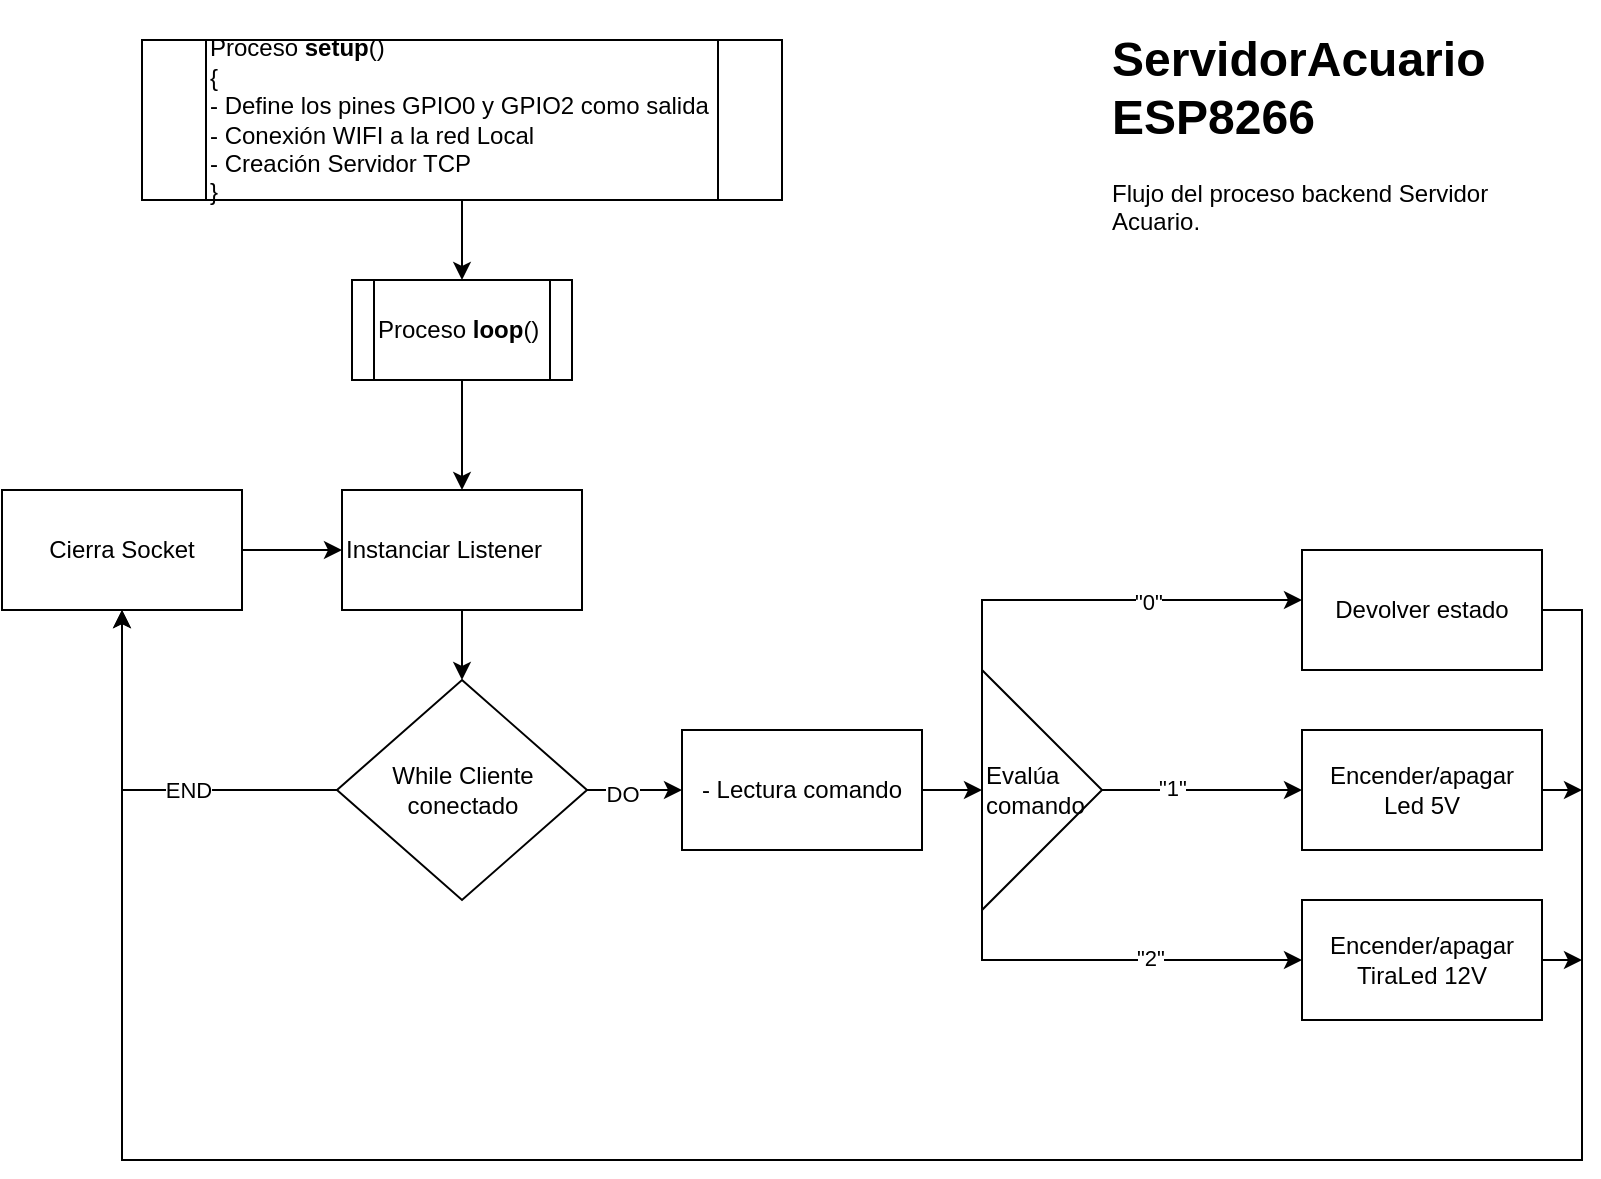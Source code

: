 <mxfile version="14.7.1" type="device"><diagram id="CeqwlgfuItZfXkT7WZC9" name="Page-1"><mxGraphModel dx="1888" dy="1648" grid="1" gridSize="10" guides="1" tooltips="1" connect="1" arrows="1" fold="1" page="1" pageScale="1" pageWidth="850" pageHeight="1100" math="0" shadow="0"><root><mxCell id="0"/><mxCell id="1" parent="0"/><mxCell id="-bE2ONSkaA_L7sRKrDCE-45" value="" style="edgeStyle=orthogonalEdgeStyle;rounded=0;orthogonalLoop=1;jettySize=auto;html=1;" parent="1" source="-bE2ONSkaA_L7sRKrDCE-43" target="-bE2ONSkaA_L7sRKrDCE-44" edge="1"><mxGeometry relative="1" as="geometry"/></mxCell><mxCell id="-bE2ONSkaA_L7sRKrDCE-43" value="&lt;div&gt;&lt;div&gt;Proceso &lt;b&gt;setup&lt;/b&gt;()&lt;/div&gt;&lt;span&gt;&lt;div&gt;&lt;span&gt;{&lt;/span&gt;&lt;/div&gt;&lt;div&gt;&lt;span&gt;- Define los pines GPIO0 y GPIO2 como salida&lt;/span&gt;&lt;/div&gt;&lt;/span&gt;&lt;/div&gt;&lt;div&gt;&lt;div&gt;&lt;span&gt;- Conexión WIFI a la red Local&lt;/span&gt;&lt;/div&gt;&lt;div&gt;- Creación Servidor TCP&lt;/div&gt;&lt;span&gt;&lt;div&gt;&lt;span&gt;}&lt;/span&gt;&lt;/div&gt;&lt;/span&gt;&lt;/div&gt;" style="shape=process;whiteSpace=wrap;html=1;backgroundOutline=1;align=left;" parent="1" vertex="1"><mxGeometry x="40" y="-1070" width="320" height="80" as="geometry"/></mxCell><mxCell id="-bE2ONSkaA_L7sRKrDCE-47" value="" style="edgeStyle=orthogonalEdgeStyle;rounded=0;orthogonalLoop=1;jettySize=auto;html=1;" parent="1" source="-bE2ONSkaA_L7sRKrDCE-44" target="-bE2ONSkaA_L7sRKrDCE-46" edge="1"><mxGeometry relative="1" as="geometry"/></mxCell><mxCell id="-bE2ONSkaA_L7sRKrDCE-44" value="Proceso &lt;b&gt;loop&lt;/b&gt;()" style="shape=process;whiteSpace=wrap;html=1;backgroundOutline=1;align=left;" parent="1" vertex="1"><mxGeometry x="145" y="-950" width="110" height="50" as="geometry"/></mxCell><mxCell id="-bE2ONSkaA_L7sRKrDCE-49" value="" style="edgeStyle=orthogonalEdgeStyle;rounded=0;orthogonalLoop=1;jettySize=auto;html=1;entryX=0.5;entryY=0;entryDx=0;entryDy=0;" parent="1" source="-bE2ONSkaA_L7sRKrDCE-46" target="-bE2ONSkaA_L7sRKrDCE-50" edge="1"><mxGeometry relative="1" as="geometry"><mxPoint x="380" y="-830" as="targetPoint"/></mxGeometry></mxCell><mxCell id="-bE2ONSkaA_L7sRKrDCE-46" value="Instanciar Listener" style="whiteSpace=wrap;html=1;align=left;" parent="1" vertex="1"><mxGeometry x="140" y="-845" width="120" height="60" as="geometry"/></mxCell><mxCell id="-bE2ONSkaA_L7sRKrDCE-52" value="" style="edgeStyle=orthogonalEdgeStyle;rounded=0;orthogonalLoop=1;jettySize=auto;html=1;" parent="1" source="-bE2ONSkaA_L7sRKrDCE-50" target="-bE2ONSkaA_L7sRKrDCE-51" edge="1"><mxGeometry relative="1" as="geometry"/></mxCell><mxCell id="-bE2ONSkaA_L7sRKrDCE-57" value="END" style="edgeLabel;html=1;align=center;verticalAlign=middle;resizable=0;points=[];" parent="-bE2ONSkaA_L7sRKrDCE-52" vertex="1" connectable="0"><mxGeometry x="-0.242" relative="1" as="geometry"><mxPoint as="offset"/></mxGeometry></mxCell><mxCell id="-bE2ONSkaA_L7sRKrDCE-55" value="" style="edgeStyle=orthogonalEdgeStyle;rounded=0;orthogonalLoop=1;jettySize=auto;html=1;" parent="1" source="-bE2ONSkaA_L7sRKrDCE-50" target="-bE2ONSkaA_L7sRKrDCE-54" edge="1"><mxGeometry relative="1" as="geometry"/></mxCell><mxCell id="-bE2ONSkaA_L7sRKrDCE-56" value="DO" style="edgeLabel;html=1;align=center;verticalAlign=middle;resizable=0;points=[];" parent="-bE2ONSkaA_L7sRKrDCE-55" vertex="1" connectable="0"><mxGeometry x="-0.29" y="-2" relative="1" as="geometry"><mxPoint as="offset"/></mxGeometry></mxCell><mxCell id="-bE2ONSkaA_L7sRKrDCE-50" value="While Cliente conectado" style="rhombus;whiteSpace=wrap;html=1;" parent="1" vertex="1"><mxGeometry x="137.5" y="-750" width="125" height="110" as="geometry"/></mxCell><mxCell id="Y87M3KGuUMKifj8F_ifL-3" value="" style="edgeStyle=orthogonalEdgeStyle;rounded=0;orthogonalLoop=1;jettySize=auto;html=1;" edge="1" parent="1" source="-bE2ONSkaA_L7sRKrDCE-51" target="-bE2ONSkaA_L7sRKrDCE-46"><mxGeometry relative="1" as="geometry"/></mxCell><mxCell id="-bE2ONSkaA_L7sRKrDCE-51" value="Cierra Socket" style="whiteSpace=wrap;html=1;" parent="1" vertex="1"><mxGeometry x="-30" y="-845" width="120" height="60" as="geometry"/></mxCell><mxCell id="Y87M3KGuUMKifj8F_ifL-2" value="" style="edgeStyle=orthogonalEdgeStyle;rounded=0;orthogonalLoop=1;jettySize=auto;html=1;" edge="1" parent="1" source="-bE2ONSkaA_L7sRKrDCE-54" target="Y87M3KGuUMKifj8F_ifL-1"><mxGeometry relative="1" as="geometry"/></mxCell><mxCell id="-bE2ONSkaA_L7sRKrDCE-54" value="&lt;div style=&quot;text-align: left&quot;&gt;- Lectura comando&lt;/div&gt;" style="whiteSpace=wrap;html=1;" parent="1" vertex="1"><mxGeometry x="310" y="-725" width="120" height="60" as="geometry"/></mxCell><mxCell id="-bE2ONSkaA_L7sRKrDCE-63" value="&lt;h1&gt;ServidorAcuario ESP8266&lt;/h1&gt;&lt;p&gt;Flujo del proceso backend Servidor Acuario.&amp;nbsp;&lt;/p&gt;" style="text;html=1;strokeColor=none;fillColor=none;spacing=5;spacingTop=-20;whiteSpace=wrap;overflow=hidden;rounded=0;" parent="1" vertex="1"><mxGeometry x="520" y="-1080" width="220" height="120" as="geometry"/></mxCell><mxCell id="Y87M3KGuUMKifj8F_ifL-5" value="" style="edgeStyle=orthogonalEdgeStyle;rounded=0;orthogonalLoop=1;jettySize=auto;html=1;entryX=0;entryY=0.5;entryDx=0;entryDy=0;" edge="1" parent="1" source="Y87M3KGuUMKifj8F_ifL-1" target="Y87M3KGuUMKifj8F_ifL-4"><mxGeometry relative="1" as="geometry"><Array as="points"><mxPoint x="460" y="-610"/></Array></mxGeometry></mxCell><mxCell id="Y87M3KGuUMKifj8F_ifL-13" value="&quot;2&quot;" style="edgeLabel;html=1;align=center;verticalAlign=middle;resizable=0;points=[];" vertex="1" connectable="0" parent="Y87M3KGuUMKifj8F_ifL-5"><mxGeometry x="0.178" y="1" relative="1" as="geometry"><mxPoint as="offset"/></mxGeometry></mxCell><mxCell id="Y87M3KGuUMKifj8F_ifL-7" value="" style="edgeStyle=orthogonalEdgeStyle;rounded=0;orthogonalLoop=1;jettySize=auto;html=1;" edge="1" parent="1" source="Y87M3KGuUMKifj8F_ifL-1" target="Y87M3KGuUMKifj8F_ifL-6"><mxGeometry relative="1" as="geometry"/></mxCell><mxCell id="Y87M3KGuUMKifj8F_ifL-12" value="&quot;1&quot;" style="edgeLabel;html=1;align=center;verticalAlign=middle;resizable=0;points=[];" vertex="1" connectable="0" parent="Y87M3KGuUMKifj8F_ifL-7"><mxGeometry x="-0.312" y="1" relative="1" as="geometry"><mxPoint as="offset"/></mxGeometry></mxCell><mxCell id="Y87M3KGuUMKifj8F_ifL-9" value="" style="edgeStyle=orthogonalEdgeStyle;rounded=0;orthogonalLoop=1;jettySize=auto;html=1;" edge="1" parent="1" source="Y87M3KGuUMKifj8F_ifL-1" target="Y87M3KGuUMKifj8F_ifL-8"><mxGeometry relative="1" as="geometry"><Array as="points"><mxPoint x="460" y="-790"/></Array></mxGeometry></mxCell><mxCell id="Y87M3KGuUMKifj8F_ifL-11" value="&quot;0&quot;" style="edgeLabel;html=1;align=center;verticalAlign=middle;resizable=0;points=[];" vertex="1" connectable="0" parent="Y87M3KGuUMKifj8F_ifL-9"><mxGeometry x="0.203" y="-1" relative="1" as="geometry"><mxPoint as="offset"/></mxGeometry></mxCell><mxCell id="Y87M3KGuUMKifj8F_ifL-1" value="Evalúa comando" style="triangle;whiteSpace=wrap;html=1;direction=east;align=left;" vertex="1" parent="1"><mxGeometry x="460" y="-755" width="60" height="120" as="geometry"/></mxCell><mxCell id="Y87M3KGuUMKifj8F_ifL-16" style="edgeStyle=orthogonalEdgeStyle;rounded=0;orthogonalLoop=1;jettySize=auto;html=1;exitX=1;exitY=0.5;exitDx=0;exitDy=0;" edge="1" parent="1" source="Y87M3KGuUMKifj8F_ifL-4"><mxGeometry relative="1" as="geometry"><mxPoint x="760" y="-610" as="targetPoint"/></mxGeometry></mxCell><mxCell id="Y87M3KGuUMKifj8F_ifL-4" value="Encender/apagar&lt;br&gt;TiraLed 12V" style="whiteSpace=wrap;html=1;" vertex="1" parent="1"><mxGeometry x="620" y="-640" width="120" height="60" as="geometry"/></mxCell><mxCell id="Y87M3KGuUMKifj8F_ifL-15" style="edgeStyle=orthogonalEdgeStyle;rounded=0;orthogonalLoop=1;jettySize=auto;html=1;exitX=1;exitY=0.5;exitDx=0;exitDy=0;" edge="1" parent="1" source="Y87M3KGuUMKifj8F_ifL-6"><mxGeometry relative="1" as="geometry"><mxPoint x="760" y="-695" as="targetPoint"/></mxGeometry></mxCell><mxCell id="Y87M3KGuUMKifj8F_ifL-6" value="Encender/apagar&lt;br&gt;Led 5V" style="whiteSpace=wrap;html=1;" vertex="1" parent="1"><mxGeometry x="620" y="-725" width="120" height="60" as="geometry"/></mxCell><mxCell id="Y87M3KGuUMKifj8F_ifL-14" style="edgeStyle=orthogonalEdgeStyle;rounded=0;orthogonalLoop=1;jettySize=auto;html=1;exitX=1;exitY=0.5;exitDx=0;exitDy=0;entryX=0.5;entryY=1;entryDx=0;entryDy=0;" edge="1" parent="1" source="Y87M3KGuUMKifj8F_ifL-8" target="-bE2ONSkaA_L7sRKrDCE-51"><mxGeometry relative="1" as="geometry"><Array as="points"><mxPoint x="760" y="-785"/><mxPoint x="760" y="-510"/><mxPoint x="30" y="-510"/></Array></mxGeometry></mxCell><mxCell id="Y87M3KGuUMKifj8F_ifL-8" value="Devolver estado" style="whiteSpace=wrap;html=1;" vertex="1" parent="1"><mxGeometry x="620" y="-815" width="120" height="60" as="geometry"/></mxCell></root></mxGraphModel></diagram></mxfile>